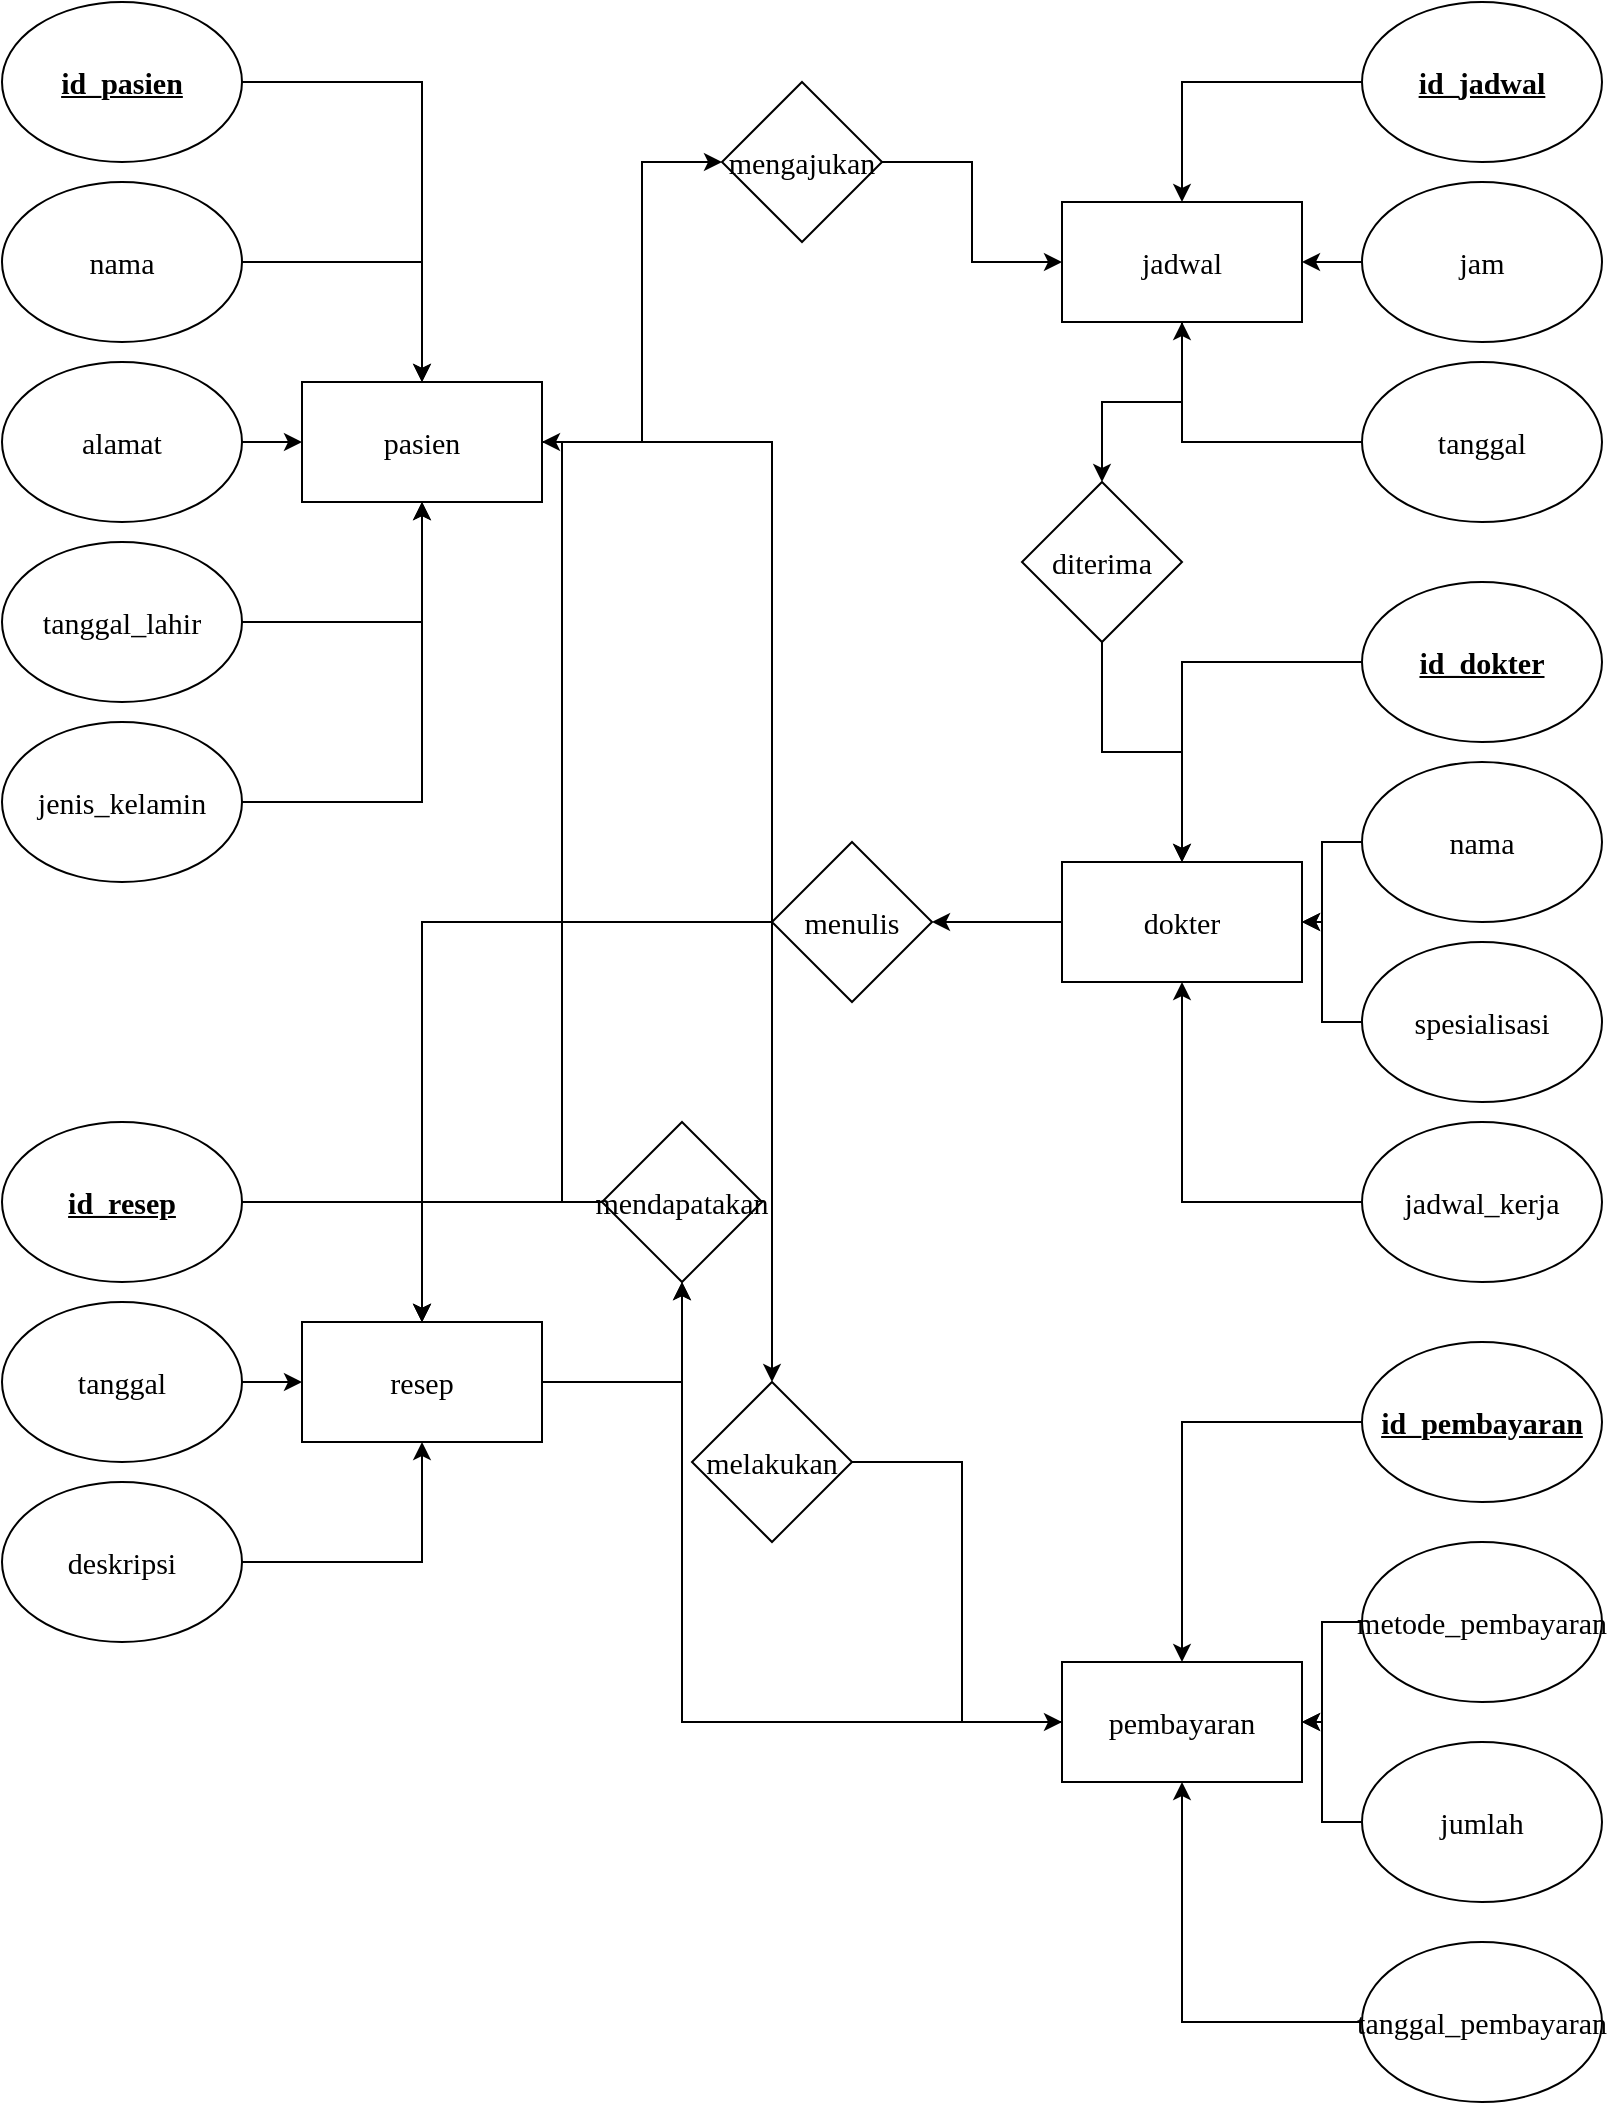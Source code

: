 <mxfile version="21.3.2" type="github">
  <diagram name="Page-1" id="NGzYdZLlpbhmglyjS0_J">
    <mxGraphModel dx="909" dy="579" grid="1" gridSize="10" guides="1" tooltips="1" connect="1" arrows="1" fold="1" page="1" pageScale="1" pageWidth="850" pageHeight="1100" background="none" math="0" shadow="0">
      <root>
        <mxCell id="0" />
        <mxCell id="1" parent="0" />
        <mxCell id="HZIYsLXpYuy4YI8xRjHK-133" style="edgeStyle=orthogonalEdgeStyle;rounded=0;orthogonalLoop=1;jettySize=auto;html=1;" edge="1" parent="1" source="HZIYsLXpYuy4YI8xRjHK-70" target="HZIYsLXpYuy4YI8xRjHK-125">
          <mxGeometry relative="1" as="geometry">
            <Array as="points">
              <mxPoint x="360" y="260" />
              <mxPoint x="360" y="120" />
            </Array>
          </mxGeometry>
        </mxCell>
        <mxCell id="HZIYsLXpYuy4YI8xRjHK-149" style="edgeStyle=orthogonalEdgeStyle;rounded=0;orthogonalLoop=1;jettySize=auto;html=1;" edge="1" parent="1" source="HZIYsLXpYuy4YI8xRjHK-70" target="HZIYsLXpYuy4YI8xRjHK-123">
          <mxGeometry relative="1" as="geometry">
            <Array as="points">
              <mxPoint x="425" y="260" />
            </Array>
          </mxGeometry>
        </mxCell>
        <mxCell id="HZIYsLXpYuy4YI8xRjHK-70" value="pasien" style="rounded=0;whiteSpace=wrap;html=1;fontFamily=Times New Roman;fontSize=15;" vertex="1" parent="1">
          <mxGeometry x="190" y="230" width="120" height="60" as="geometry" />
        </mxCell>
        <mxCell id="HZIYsLXpYuy4YI8xRjHK-135" style="edgeStyle=orthogonalEdgeStyle;rounded=0;orthogonalLoop=1;jettySize=auto;html=1;" edge="1" parent="1" source="HZIYsLXpYuy4YI8xRjHK-72" target="HZIYsLXpYuy4YI8xRjHK-126">
          <mxGeometry relative="1" as="geometry" />
        </mxCell>
        <mxCell id="HZIYsLXpYuy4YI8xRjHK-72" value="dokter" style="rounded=0;whiteSpace=wrap;html=1;fontFamily=Times New Roman;fontSize=15;" vertex="1" parent="1">
          <mxGeometry x="570" y="470" width="120" height="60" as="geometry" />
        </mxCell>
        <mxCell id="HZIYsLXpYuy4YI8xRjHK-145" style="edgeStyle=orthogonalEdgeStyle;rounded=0;orthogonalLoop=1;jettySize=auto;html=1;" edge="1" parent="1" source="HZIYsLXpYuy4YI8xRjHK-73" target="HZIYsLXpYuy4YI8xRjHK-124">
          <mxGeometry relative="1" as="geometry" />
        </mxCell>
        <mxCell id="HZIYsLXpYuy4YI8xRjHK-73" value="pembayaran" style="rounded=0;whiteSpace=wrap;html=1;fontFamily=Times New Roman;fontSize=15;" vertex="1" parent="1">
          <mxGeometry x="570" y="870" width="120" height="60" as="geometry" />
        </mxCell>
        <mxCell id="HZIYsLXpYuy4YI8xRjHK-140" style="edgeStyle=orthogonalEdgeStyle;rounded=0;orthogonalLoop=1;jettySize=auto;html=1;" edge="1" parent="1" source="HZIYsLXpYuy4YI8xRjHK-74" target="HZIYsLXpYuy4YI8xRjHK-137">
          <mxGeometry relative="1" as="geometry" />
        </mxCell>
        <mxCell id="HZIYsLXpYuy4YI8xRjHK-74" value="jadwal" style="rounded=0;whiteSpace=wrap;html=1;fontFamily=Times New Roman;fontSize=15;" vertex="1" parent="1">
          <mxGeometry x="570" y="140" width="120" height="60" as="geometry" />
        </mxCell>
        <mxCell id="HZIYsLXpYuy4YI8xRjHK-147" style="edgeStyle=orthogonalEdgeStyle;rounded=0;orthogonalLoop=1;jettySize=auto;html=1;" edge="1" parent="1" source="HZIYsLXpYuy4YI8xRjHK-75" target="HZIYsLXpYuy4YI8xRjHK-124">
          <mxGeometry relative="1" as="geometry">
            <Array as="points">
              <mxPoint x="380" y="730" />
            </Array>
          </mxGeometry>
        </mxCell>
        <mxCell id="HZIYsLXpYuy4YI8xRjHK-75" value="resep" style="rounded=0;whiteSpace=wrap;html=1;fontFamily=Times New Roman;fontSize=15;" vertex="1" parent="1">
          <mxGeometry x="190" y="700" width="120" height="60" as="geometry" />
        </mxCell>
        <mxCell id="HZIYsLXpYuy4YI8xRjHK-98" style="edgeStyle=orthogonalEdgeStyle;rounded=0;orthogonalLoop=1;jettySize=auto;html=1;" edge="1" parent="1" source="HZIYsLXpYuy4YI8xRjHK-76" target="HZIYsLXpYuy4YI8xRjHK-70">
          <mxGeometry relative="1" as="geometry" />
        </mxCell>
        <mxCell id="HZIYsLXpYuy4YI8xRjHK-76" value="id_pasien" style="ellipse;whiteSpace=wrap;html=1;fontSize=15;fontFamily=Times New Roman;fontStyle=5" vertex="1" parent="1">
          <mxGeometry x="40" y="40" width="120" height="80" as="geometry" />
        </mxCell>
        <mxCell id="HZIYsLXpYuy4YI8xRjHK-99" style="edgeStyle=orthogonalEdgeStyle;rounded=0;orthogonalLoop=1;jettySize=auto;html=1;" edge="1" parent="1" source="HZIYsLXpYuy4YI8xRjHK-78" target="HZIYsLXpYuy4YI8xRjHK-70">
          <mxGeometry relative="1" as="geometry" />
        </mxCell>
        <mxCell id="HZIYsLXpYuy4YI8xRjHK-78" value="nama" style="ellipse;whiteSpace=wrap;html=1;fontSize=15;fontFamily=Times New Roman;" vertex="1" parent="1">
          <mxGeometry x="40" y="130" width="120" height="80" as="geometry" />
        </mxCell>
        <mxCell id="HZIYsLXpYuy4YI8xRjHK-102" style="edgeStyle=orthogonalEdgeStyle;rounded=0;orthogonalLoop=1;jettySize=auto;html=1;" edge="1" parent="1" source="HZIYsLXpYuy4YI8xRjHK-79" target="HZIYsLXpYuy4YI8xRjHK-70">
          <mxGeometry relative="1" as="geometry" />
        </mxCell>
        <mxCell id="HZIYsLXpYuy4YI8xRjHK-79" value="alamat" style="ellipse;whiteSpace=wrap;html=1;fontSize=15;fontFamily=Times New Roman;" vertex="1" parent="1">
          <mxGeometry x="40" y="220" width="120" height="80" as="geometry" />
        </mxCell>
        <mxCell id="HZIYsLXpYuy4YI8xRjHK-101" style="edgeStyle=orthogonalEdgeStyle;rounded=0;orthogonalLoop=1;jettySize=auto;html=1;" edge="1" parent="1" source="HZIYsLXpYuy4YI8xRjHK-80" target="HZIYsLXpYuy4YI8xRjHK-70">
          <mxGeometry relative="1" as="geometry" />
        </mxCell>
        <mxCell id="HZIYsLXpYuy4YI8xRjHK-80" value="tanggal_lahir" style="ellipse;whiteSpace=wrap;html=1;fontSize=15;fontFamily=Times New Roman;" vertex="1" parent="1">
          <mxGeometry x="40" y="310" width="120" height="80" as="geometry" />
        </mxCell>
        <mxCell id="HZIYsLXpYuy4YI8xRjHK-100" style="edgeStyle=orthogonalEdgeStyle;rounded=0;orthogonalLoop=1;jettySize=auto;html=1;" edge="1" parent="1" source="HZIYsLXpYuy4YI8xRjHK-81" target="HZIYsLXpYuy4YI8xRjHK-70">
          <mxGeometry relative="1" as="geometry" />
        </mxCell>
        <mxCell id="HZIYsLXpYuy4YI8xRjHK-81" value="jenis_kelamin" style="ellipse;whiteSpace=wrap;html=1;fontSize=15;fontFamily=Times New Roman;" vertex="1" parent="1">
          <mxGeometry x="40" y="400" width="120" height="80" as="geometry" />
        </mxCell>
        <mxCell id="HZIYsLXpYuy4YI8xRjHK-103" style="edgeStyle=orthogonalEdgeStyle;rounded=0;orthogonalLoop=1;jettySize=auto;html=1;" edge="1" parent="1" source="HZIYsLXpYuy4YI8xRjHK-84" target="HZIYsLXpYuy4YI8xRjHK-74">
          <mxGeometry relative="1" as="geometry" />
        </mxCell>
        <mxCell id="HZIYsLXpYuy4YI8xRjHK-84" value="id_jadwal" style="ellipse;whiteSpace=wrap;html=1;fontSize=15;fontFamily=Times New Roman;fontStyle=5" vertex="1" parent="1">
          <mxGeometry x="720" y="40" width="120" height="80" as="geometry" />
        </mxCell>
        <mxCell id="HZIYsLXpYuy4YI8xRjHK-104" style="edgeStyle=orthogonalEdgeStyle;rounded=0;orthogonalLoop=1;jettySize=auto;html=1;" edge="1" parent="1" source="HZIYsLXpYuy4YI8xRjHK-85" target="HZIYsLXpYuy4YI8xRjHK-74">
          <mxGeometry relative="1" as="geometry" />
        </mxCell>
        <mxCell id="HZIYsLXpYuy4YI8xRjHK-85" value="jam" style="ellipse;whiteSpace=wrap;html=1;fontSize=15;fontFamily=Times New Roman;" vertex="1" parent="1">
          <mxGeometry x="720" y="130" width="120" height="80" as="geometry" />
        </mxCell>
        <mxCell id="HZIYsLXpYuy4YI8xRjHK-105" style="edgeStyle=orthogonalEdgeStyle;rounded=0;orthogonalLoop=1;jettySize=auto;html=1;" edge="1" parent="1" source="HZIYsLXpYuy4YI8xRjHK-86" target="HZIYsLXpYuy4YI8xRjHK-74">
          <mxGeometry relative="1" as="geometry" />
        </mxCell>
        <mxCell id="HZIYsLXpYuy4YI8xRjHK-86" value="tanggal" style="ellipse;whiteSpace=wrap;html=1;fontSize=15;fontFamily=Times New Roman;" vertex="1" parent="1">
          <mxGeometry x="720" y="220" width="120" height="80" as="geometry" />
        </mxCell>
        <mxCell id="HZIYsLXpYuy4YI8xRjHK-106" style="edgeStyle=orthogonalEdgeStyle;rounded=0;orthogonalLoop=1;jettySize=auto;html=1;" edge="1" parent="1" source="HZIYsLXpYuy4YI8xRjHK-87" target="HZIYsLXpYuy4YI8xRjHK-73">
          <mxGeometry relative="1" as="geometry" />
        </mxCell>
        <mxCell id="HZIYsLXpYuy4YI8xRjHK-87" value="id_pembayaran" style="ellipse;whiteSpace=wrap;html=1;fontSize=15;fontFamily=Times New Roman;fontStyle=5" vertex="1" parent="1">
          <mxGeometry x="720" y="710" width="120" height="80" as="geometry" />
        </mxCell>
        <mxCell id="HZIYsLXpYuy4YI8xRjHK-107" style="edgeStyle=orthogonalEdgeStyle;rounded=0;orthogonalLoop=1;jettySize=auto;html=1;" edge="1" parent="1" source="HZIYsLXpYuy4YI8xRjHK-88" target="HZIYsLXpYuy4YI8xRjHK-73">
          <mxGeometry relative="1" as="geometry" />
        </mxCell>
        <mxCell id="HZIYsLXpYuy4YI8xRjHK-88" value="metode_pembayaran" style="ellipse;whiteSpace=wrap;html=1;fontSize=15;fontFamily=Times New Roman;" vertex="1" parent="1">
          <mxGeometry x="720" y="810" width="120" height="80" as="geometry" />
        </mxCell>
        <mxCell id="HZIYsLXpYuy4YI8xRjHK-108" style="edgeStyle=orthogonalEdgeStyle;rounded=0;orthogonalLoop=1;jettySize=auto;html=1;" edge="1" parent="1" source="HZIYsLXpYuy4YI8xRjHK-89" target="HZIYsLXpYuy4YI8xRjHK-73">
          <mxGeometry relative="1" as="geometry" />
        </mxCell>
        <mxCell id="HZIYsLXpYuy4YI8xRjHK-89" value="jumlah" style="ellipse;whiteSpace=wrap;html=1;fontSize=15;fontFamily=Times New Roman;" vertex="1" parent="1">
          <mxGeometry x="720" y="910" width="120" height="80" as="geometry" />
        </mxCell>
        <mxCell id="HZIYsLXpYuy4YI8xRjHK-109" style="edgeStyle=orthogonalEdgeStyle;rounded=0;orthogonalLoop=1;jettySize=auto;html=1;" edge="1" parent="1" source="HZIYsLXpYuy4YI8xRjHK-90" target="HZIYsLXpYuy4YI8xRjHK-73">
          <mxGeometry relative="1" as="geometry" />
        </mxCell>
        <mxCell id="HZIYsLXpYuy4YI8xRjHK-90" value="tanggal_pembayaran" style="ellipse;whiteSpace=wrap;html=1;fontSize=15;fontFamily=Times New Roman;" vertex="1" parent="1">
          <mxGeometry x="720" y="1010" width="120" height="80" as="geometry" />
        </mxCell>
        <mxCell id="HZIYsLXpYuy4YI8xRjHK-114" style="edgeStyle=orthogonalEdgeStyle;rounded=0;orthogonalLoop=1;jettySize=auto;html=1;" edge="1" parent="1" source="HZIYsLXpYuy4YI8xRjHK-91" target="HZIYsLXpYuy4YI8xRjHK-75">
          <mxGeometry relative="1" as="geometry" />
        </mxCell>
        <mxCell id="HZIYsLXpYuy4YI8xRjHK-91" value="id_resep" style="ellipse;whiteSpace=wrap;html=1;fontSize=15;fontFamily=Times New Roman;fontStyle=5" vertex="1" parent="1">
          <mxGeometry x="40" y="600" width="120" height="80" as="geometry" />
        </mxCell>
        <mxCell id="HZIYsLXpYuy4YI8xRjHK-115" style="edgeStyle=orthogonalEdgeStyle;rounded=0;orthogonalLoop=1;jettySize=auto;html=1;" edge="1" parent="1" source="HZIYsLXpYuy4YI8xRjHK-92" target="HZIYsLXpYuy4YI8xRjHK-75">
          <mxGeometry relative="1" as="geometry" />
        </mxCell>
        <mxCell id="HZIYsLXpYuy4YI8xRjHK-92" value="tanggal" style="ellipse;whiteSpace=wrap;html=1;fontSize=15;fontFamily=Times New Roman;" vertex="1" parent="1">
          <mxGeometry x="40" y="690" width="120" height="80" as="geometry" />
        </mxCell>
        <mxCell id="HZIYsLXpYuy4YI8xRjHK-116" style="edgeStyle=orthogonalEdgeStyle;rounded=0;orthogonalLoop=1;jettySize=auto;html=1;" edge="1" parent="1" source="HZIYsLXpYuy4YI8xRjHK-93" target="HZIYsLXpYuy4YI8xRjHK-75">
          <mxGeometry relative="1" as="geometry" />
        </mxCell>
        <mxCell id="HZIYsLXpYuy4YI8xRjHK-93" value="deskripsi" style="ellipse;whiteSpace=wrap;html=1;fontSize=15;fontFamily=Times New Roman;" vertex="1" parent="1">
          <mxGeometry x="40" y="780" width="120" height="80" as="geometry" />
        </mxCell>
        <mxCell id="HZIYsLXpYuy4YI8xRjHK-110" style="edgeStyle=orthogonalEdgeStyle;rounded=0;orthogonalLoop=1;jettySize=auto;html=1;" edge="1" parent="1" source="HZIYsLXpYuy4YI8xRjHK-94" target="HZIYsLXpYuy4YI8xRjHK-72">
          <mxGeometry relative="1" as="geometry" />
        </mxCell>
        <mxCell id="HZIYsLXpYuy4YI8xRjHK-94" value="id_dokter" style="ellipse;whiteSpace=wrap;html=1;fontSize=15;fontFamily=Times New Roman;fontStyle=5" vertex="1" parent="1">
          <mxGeometry x="720" y="330" width="120" height="80" as="geometry" />
        </mxCell>
        <mxCell id="HZIYsLXpYuy4YI8xRjHK-111" style="edgeStyle=orthogonalEdgeStyle;rounded=0;orthogonalLoop=1;jettySize=auto;html=1;" edge="1" parent="1" source="HZIYsLXpYuy4YI8xRjHK-95" target="HZIYsLXpYuy4YI8xRjHK-72">
          <mxGeometry relative="1" as="geometry" />
        </mxCell>
        <mxCell id="HZIYsLXpYuy4YI8xRjHK-95" value="nama" style="ellipse;whiteSpace=wrap;html=1;fontSize=15;fontFamily=Times New Roman;" vertex="1" parent="1">
          <mxGeometry x="720" y="420" width="120" height="80" as="geometry" />
        </mxCell>
        <mxCell id="HZIYsLXpYuy4YI8xRjHK-112" style="edgeStyle=orthogonalEdgeStyle;rounded=0;orthogonalLoop=1;jettySize=auto;html=1;" edge="1" parent="1" source="HZIYsLXpYuy4YI8xRjHK-96" target="HZIYsLXpYuy4YI8xRjHK-72">
          <mxGeometry relative="1" as="geometry" />
        </mxCell>
        <mxCell id="HZIYsLXpYuy4YI8xRjHK-96" value="spesialisasi" style="ellipse;whiteSpace=wrap;html=1;fontSize=15;fontFamily=Times New Roman;" vertex="1" parent="1">
          <mxGeometry x="720" y="510" width="120" height="80" as="geometry" />
        </mxCell>
        <mxCell id="HZIYsLXpYuy4YI8xRjHK-113" style="edgeStyle=orthogonalEdgeStyle;rounded=0;orthogonalLoop=1;jettySize=auto;html=1;" edge="1" parent="1" source="HZIYsLXpYuy4YI8xRjHK-97" target="HZIYsLXpYuy4YI8xRjHK-72">
          <mxGeometry relative="1" as="geometry" />
        </mxCell>
        <mxCell id="HZIYsLXpYuy4YI8xRjHK-97" value="jadwal_kerja" style="ellipse;whiteSpace=wrap;html=1;fontSize=15;fontFamily=Times New Roman;" vertex="1" parent="1">
          <mxGeometry x="720" y="600" width="120" height="80" as="geometry" />
        </mxCell>
        <mxCell id="HZIYsLXpYuy4YI8xRjHK-130" style="edgeStyle=orthogonalEdgeStyle;rounded=0;orthogonalLoop=1;jettySize=auto;html=1;" edge="1" parent="1" source="HZIYsLXpYuy4YI8xRjHK-123" target="HZIYsLXpYuy4YI8xRjHK-73">
          <mxGeometry relative="1" as="geometry">
            <Array as="points">
              <mxPoint x="520" y="770" />
              <mxPoint x="520" y="900" />
            </Array>
          </mxGeometry>
        </mxCell>
        <mxCell id="HZIYsLXpYuy4YI8xRjHK-123" value="melakukan" style="rhombus;whiteSpace=wrap;html=1;fontFamily=Times New Roman;fontSize=15;" vertex="1" parent="1">
          <mxGeometry x="385" y="730" width="80" height="80" as="geometry" />
        </mxCell>
        <mxCell id="HZIYsLXpYuy4YI8xRjHK-146" style="edgeStyle=orthogonalEdgeStyle;rounded=0;orthogonalLoop=1;jettySize=auto;html=1;" edge="1" parent="1" source="HZIYsLXpYuy4YI8xRjHK-124" target="HZIYsLXpYuy4YI8xRjHK-75">
          <mxGeometry relative="1" as="geometry" />
        </mxCell>
        <mxCell id="HZIYsLXpYuy4YI8xRjHK-148" style="edgeStyle=orthogonalEdgeStyle;rounded=0;orthogonalLoop=1;jettySize=auto;html=1;" edge="1" parent="1" source="HZIYsLXpYuy4YI8xRjHK-124" target="HZIYsLXpYuy4YI8xRjHK-70">
          <mxGeometry relative="1" as="geometry">
            <Array as="points">
              <mxPoint x="320" y="640" />
              <mxPoint x="320" y="260" />
            </Array>
          </mxGeometry>
        </mxCell>
        <mxCell id="HZIYsLXpYuy4YI8xRjHK-124" value="mendapatakan" style="rhombus;whiteSpace=wrap;html=1;fontFamily=Times New Roman;fontSize=15;" vertex="1" parent="1">
          <mxGeometry x="340" y="600" width="80" height="80" as="geometry" />
        </mxCell>
        <mxCell id="HZIYsLXpYuy4YI8xRjHK-134" style="edgeStyle=orthogonalEdgeStyle;rounded=0;orthogonalLoop=1;jettySize=auto;html=1;" edge="1" parent="1" source="HZIYsLXpYuy4YI8xRjHK-125" target="HZIYsLXpYuy4YI8xRjHK-74">
          <mxGeometry relative="1" as="geometry" />
        </mxCell>
        <mxCell id="HZIYsLXpYuy4YI8xRjHK-125" value="mengajukan" style="rhombus;whiteSpace=wrap;html=1;fontFamily=Times New Roman;fontSize=15;" vertex="1" parent="1">
          <mxGeometry x="400" y="80" width="80" height="80" as="geometry" />
        </mxCell>
        <mxCell id="HZIYsLXpYuy4YI8xRjHK-136" style="edgeStyle=orthogonalEdgeStyle;rounded=0;orthogonalLoop=1;jettySize=auto;html=1;" edge="1" parent="1" source="HZIYsLXpYuy4YI8xRjHK-126" target="HZIYsLXpYuy4YI8xRjHK-75">
          <mxGeometry relative="1" as="geometry">
            <Array as="points">
              <mxPoint x="250" y="500" />
            </Array>
          </mxGeometry>
        </mxCell>
        <mxCell id="HZIYsLXpYuy4YI8xRjHK-126" value="menulis" style="rhombus;whiteSpace=wrap;html=1;fontFamily=Times New Roman;fontSize=15;" vertex="1" parent="1">
          <mxGeometry x="425" y="460" width="80" height="80" as="geometry" />
        </mxCell>
        <mxCell id="HZIYsLXpYuy4YI8xRjHK-141" style="edgeStyle=orthogonalEdgeStyle;rounded=0;orthogonalLoop=1;jettySize=auto;html=1;" edge="1" parent="1" source="HZIYsLXpYuy4YI8xRjHK-137" target="HZIYsLXpYuy4YI8xRjHK-72">
          <mxGeometry relative="1" as="geometry" />
        </mxCell>
        <mxCell id="HZIYsLXpYuy4YI8xRjHK-137" value="diterima" style="rhombus;whiteSpace=wrap;html=1;fontFamily=Times New Roman;fontSize=15;" vertex="1" parent="1">
          <mxGeometry x="550" y="280" width="80" height="80" as="geometry" />
        </mxCell>
      </root>
    </mxGraphModel>
  </diagram>
</mxfile>
